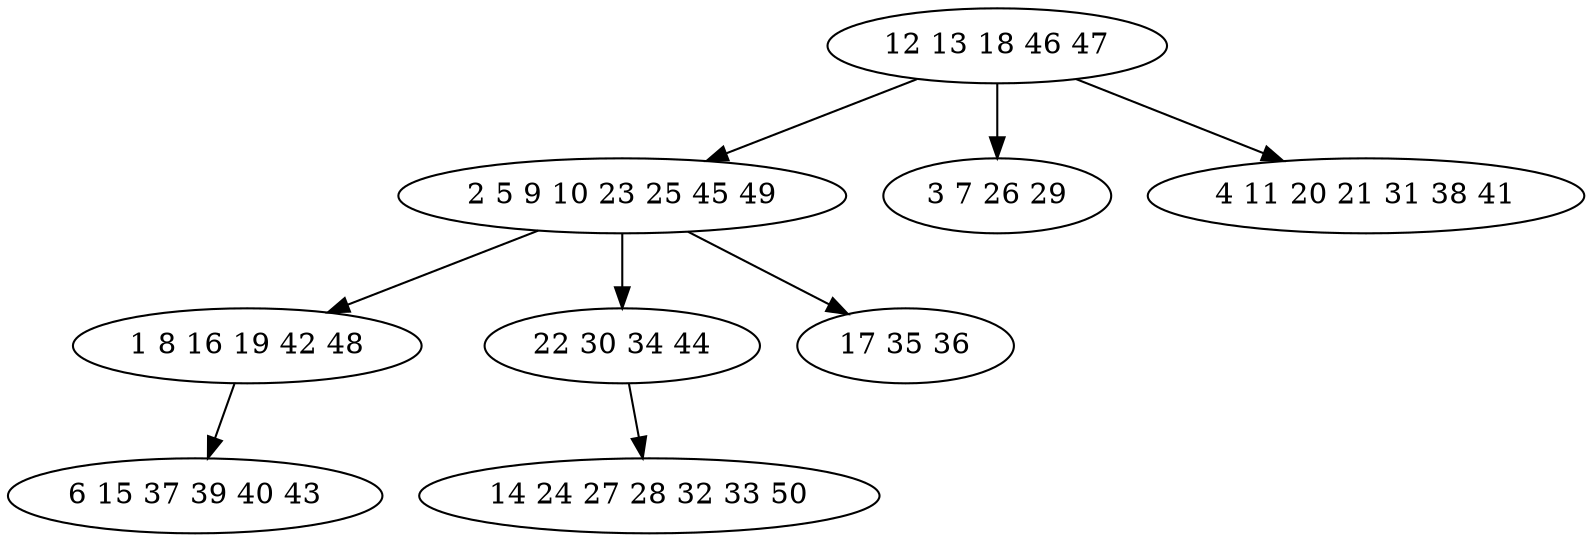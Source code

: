 digraph true_tree {
	"0" -> "1"
	"0" -> "2"
	"0" -> "3"
	"1" -> "4"
	"1" -> "5"
	"5" -> "6"
	"4" -> "7"
	"1" -> "8"
	"0" [label="12 13 18 46 47"];
	"1" [label="2 5 9 10 23 25 45 49"];
	"2" [label="3 7 26 29"];
	"3" [label="4 11 20 21 31 38 41"];
	"4" [label="1 8 16 19 42 48"];
	"5" [label="22 30 34 44"];
	"6" [label="14 24 27 28 32 33 50"];
	"7" [label="6 15 37 39 40 43"];
	"8" [label="17 35 36"];
}
